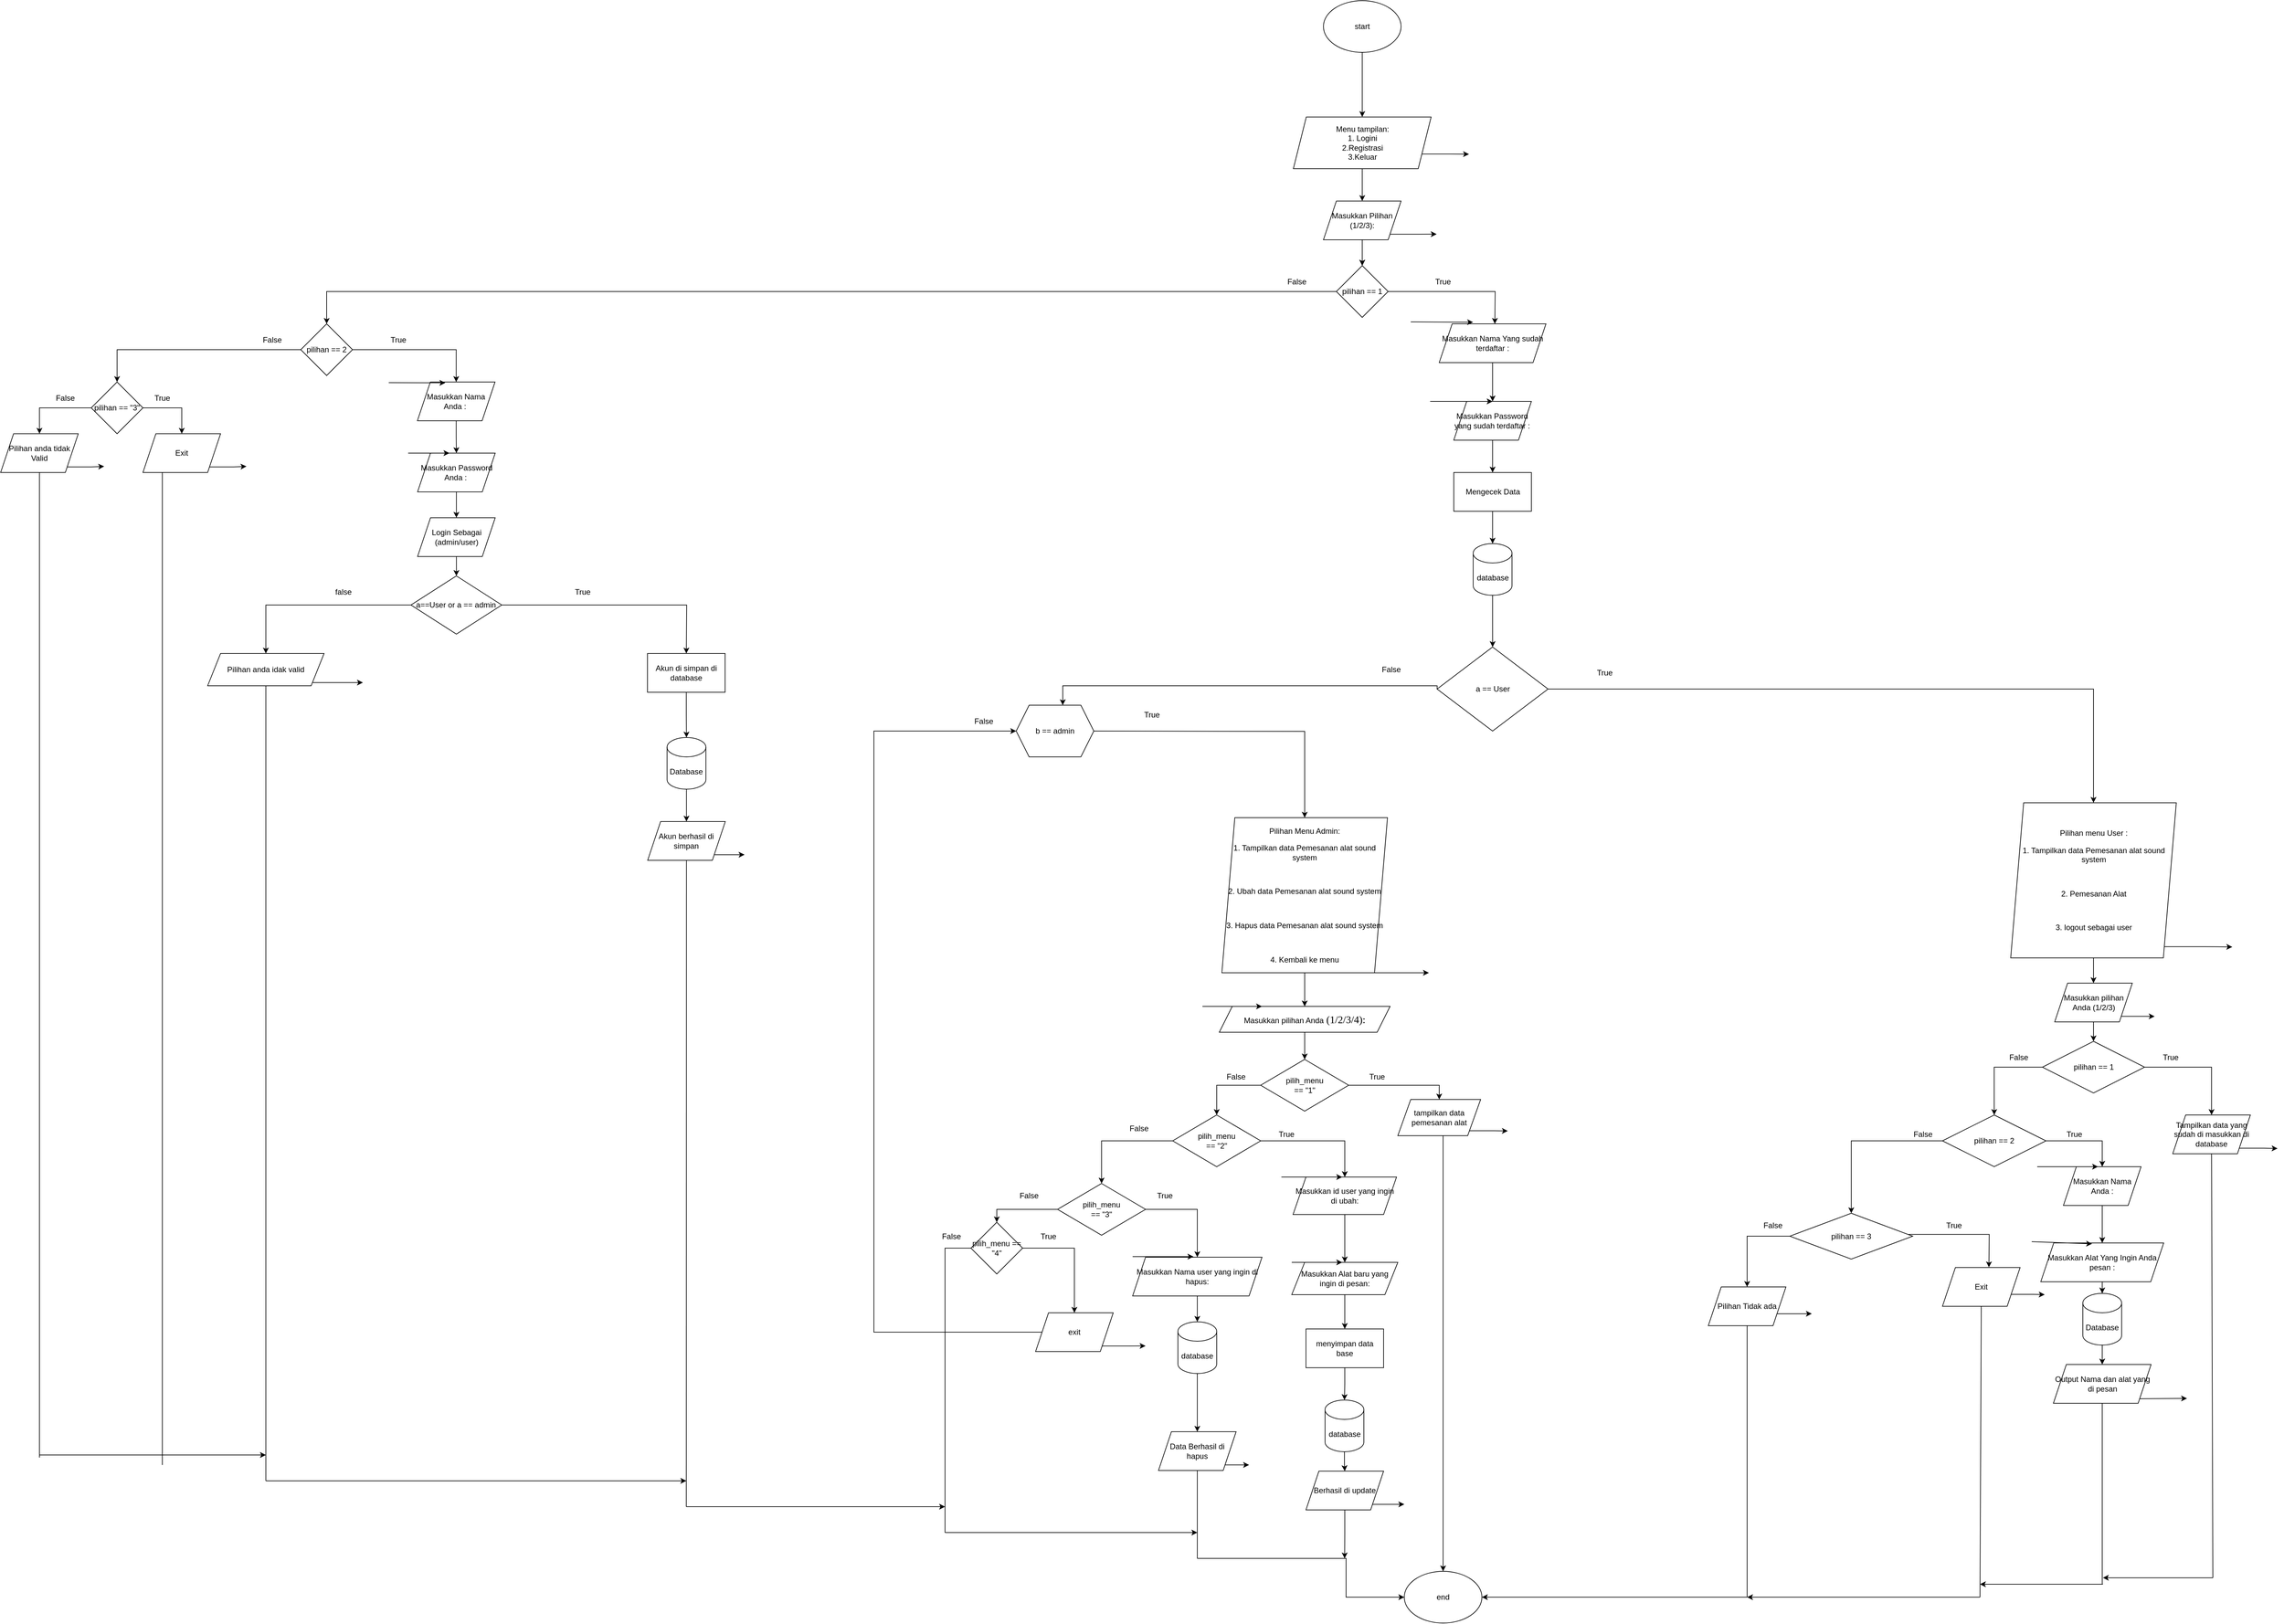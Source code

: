 <mxfile version="22.0.2" type="device">
  <diagram name="Page-1" id="PCyodJVRYwXN5UDjGdoO">
    <mxGraphModel dx="3790" dy="3470" grid="1" gridSize="10" guides="1" tooltips="1" connect="1" arrows="1" fold="1" page="1" pageScale="1" pageWidth="850" pageHeight="1100" math="0" shadow="0">
      <root>
        <mxCell id="0" />
        <mxCell id="1" parent="0" />
        <mxCell id="sDI6j86nn-gfoj75YL11-7" style="edgeStyle=orthogonalEdgeStyle;rounded=0;orthogonalLoop=1;jettySize=auto;html=1;exitX=0.5;exitY=1;exitDx=0;exitDy=0;" parent="1" source="sDI6j86nn-gfoj75YL11-8" target="sDI6j86nn-gfoj75YL11-11" edge="1">
          <mxGeometry relative="1" as="geometry" />
        </mxCell>
        <mxCell id="sDI6j86nn-gfoj75YL11-8" value="&lt;p class=&quot;MsoNormal&quot;&gt;Pilihan Menu Admin:&lt;/p&gt;&lt;p class=&quot;MsoNormal&quot;&gt;1. Tampilkan data Pemesanan alat sound system&lt;/p&gt;&lt;br&gt;&lt;p class=&quot;MsoNormal&quot;&gt;2. Ubah data Pemesanan alat sound system&lt;/p&gt;&lt;br&gt;&lt;p class=&quot;MsoNormal&quot;&gt;3. Hapus data Pemesanan alat sound system&lt;/p&gt;&lt;p class=&quot;MsoNormal&quot;&gt;&lt;br&gt;&lt;/p&gt;&lt;p class=&quot;MsoNormal&quot;&gt;4. Kembali ke menu&lt;/p&gt;" style="shape=parallelogram;perimeter=parallelogramPerimeter;whiteSpace=wrap;html=1;fixedSize=1;" parent="1" vertex="1">
          <mxGeometry x="628" y="-106" width="256" height="240" as="geometry" />
        </mxCell>
        <mxCell id="sDI6j86nn-gfoj75YL11-9" value="" style="endArrow=classic;html=1;rounded=0;exitX=0.75;exitY=1;exitDx=0;exitDy=0;" parent="1" source="sDI6j86nn-gfoj75YL11-8" edge="1">
          <mxGeometry width="50" height="50" relative="1" as="geometry">
            <mxPoint x="900" y="134" as="sourcePoint" />
            <mxPoint x="948" y="134" as="targetPoint" />
          </mxGeometry>
        </mxCell>
        <mxCell id="sDI6j86nn-gfoj75YL11-10" style="edgeStyle=orthogonalEdgeStyle;rounded=0;orthogonalLoop=1;jettySize=auto;html=1;exitX=0.5;exitY=1;exitDx=0;exitDy=0;" parent="1" source="sDI6j86nn-gfoj75YL11-11" target="sDI6j86nn-gfoj75YL11-15" edge="1">
          <mxGeometry relative="1" as="geometry" />
        </mxCell>
        <mxCell id="sDI6j86nn-gfoj75YL11-11" value="Masukkan pilihan Anda&lt;span style=&quot;font-size:12.0pt;font-family:&amp;quot;Times New Roman&amp;quot;,serif;&lt;br/&gt;mso-fareast-font-family:&amp;quot;Times New Roman&amp;quot;;mso-font-kerning:0pt;mso-ligatures:&lt;br/&gt;none;mso-ansi-language:EN-US;mso-fareast-language:IN;mso-bidi-language:AR-SA&quot;&gt;&amp;nbsp;(1/2/3/4)&lt;/span&gt;&lt;span style=&quot;font-size:12.0pt;font-family:&amp;quot;Times New Roman&amp;quot;,serif;mso-fareast-font-family:&lt;br/&gt;&amp;quot;Times New Roman&amp;quot;;mso-font-kerning:0pt;mso-ligatures:none;mso-ansi-language:&lt;br/&gt;IN;mso-fareast-language:IN;mso-bidi-language:AR-SA&quot;&gt;:&lt;/span&gt;" style="shape=parallelogram;perimeter=parallelogramPerimeter;whiteSpace=wrap;html=1;fixedSize=1;" parent="1" vertex="1">
          <mxGeometry x="624" y="186" width="264" height="40" as="geometry" />
        </mxCell>
        <mxCell id="sDI6j86nn-gfoj75YL11-12" value="" style="endArrow=classic;html=1;rounded=0;entryX=0.25;entryY=0;entryDx=0;entryDy=0;" parent="1" target="sDI6j86nn-gfoj75YL11-11" edge="1">
          <mxGeometry width="50" height="50" relative="1" as="geometry">
            <mxPoint x="598" y="186" as="sourcePoint" />
            <mxPoint x="638" y="166" as="targetPoint" />
          </mxGeometry>
        </mxCell>
        <mxCell id="sDI6j86nn-gfoj75YL11-13" style="edgeStyle=orthogonalEdgeStyle;rounded=0;orthogonalLoop=1;jettySize=auto;html=1;exitX=1;exitY=0.5;exitDx=0;exitDy=0;entryX=0.5;entryY=0;entryDx=0;entryDy=0;" parent="1" source="sDI6j86nn-gfoj75YL11-15" target="sDI6j86nn-gfoj75YL11-16" edge="1">
          <mxGeometry relative="1" as="geometry" />
        </mxCell>
        <mxCell id="qQKOBEGZIezpXQLUVicA-67" style="edgeStyle=orthogonalEdgeStyle;rounded=0;orthogonalLoop=1;jettySize=auto;html=1;exitX=0;exitY=0.5;exitDx=0;exitDy=0;entryX=0.5;entryY=0;entryDx=0;entryDy=0;" edge="1" parent="1" source="sDI6j86nn-gfoj75YL11-15" target="sDI6j86nn-gfoj75YL11-21">
          <mxGeometry relative="1" as="geometry" />
        </mxCell>
        <mxCell id="sDI6j86nn-gfoj75YL11-15" value="pilih_menu&lt;br/&gt;== &quot;1&quot;" style="rhombus;whiteSpace=wrap;html=1;" parent="1" vertex="1">
          <mxGeometry x="688" y="268" width="136" height="80" as="geometry" />
        </mxCell>
        <mxCell id="qQKOBEGZIezpXQLUVicA-137" style="edgeStyle=orthogonalEdgeStyle;rounded=0;orthogonalLoop=1;jettySize=auto;html=1;exitX=0.5;exitY=1;exitDx=0;exitDy=0;entryX=0.5;entryY=0;entryDx=0;entryDy=0;" edge="1" parent="1" source="sDI6j86nn-gfoj75YL11-16" target="O7LQs1WoaMsfzM6fXdnC-129">
          <mxGeometry relative="1" as="geometry">
            <mxPoint x="963.667" y="1040" as="targetPoint" />
            <Array as="points">
              <mxPoint x="970" y="386" />
            </Array>
          </mxGeometry>
        </mxCell>
        <mxCell id="qQKOBEGZIezpXQLUVicA-183" style="edgeStyle=orthogonalEdgeStyle;rounded=0;orthogonalLoop=1;jettySize=auto;html=1;exitX=1;exitY=1;exitDx=0;exitDy=0;" edge="1" parent="1" source="sDI6j86nn-gfoj75YL11-16">
          <mxGeometry relative="1" as="geometry">
            <mxPoint x="1070" y="378.75" as="targetPoint" />
          </mxGeometry>
        </mxCell>
        <mxCell id="sDI6j86nn-gfoj75YL11-16" value="tampilkan data pemesanan alat" style="shape=parallelogram;perimeter=parallelogramPerimeter;whiteSpace=wrap;html=1;fixedSize=1;" parent="1" vertex="1">
          <mxGeometry x="900" y="330" width="128" height="56" as="geometry" />
        </mxCell>
        <mxCell id="sDI6j86nn-gfoj75YL11-20" style="edgeStyle=orthogonalEdgeStyle;rounded=0;orthogonalLoop=1;jettySize=auto;html=1;exitX=1;exitY=0.5;exitDx=0;exitDy=0;" parent="1" source="sDI6j86nn-gfoj75YL11-21" target="sDI6j86nn-gfoj75YL11-28" edge="1">
          <mxGeometry relative="1" as="geometry" />
        </mxCell>
        <mxCell id="qQKOBEGZIezpXQLUVicA-70" style="edgeStyle=orthogonalEdgeStyle;rounded=0;orthogonalLoop=1;jettySize=auto;html=1;exitX=0;exitY=0.5;exitDx=0;exitDy=0;entryX=0.5;entryY=0;entryDx=0;entryDy=0;" edge="1" parent="1" source="sDI6j86nn-gfoj75YL11-21" target="sDI6j86nn-gfoj75YL11-25">
          <mxGeometry relative="1" as="geometry" />
        </mxCell>
        <mxCell id="sDI6j86nn-gfoj75YL11-21" value="pilih_menu&lt;br&gt;== &quot;2&quot;" style="rhombus;whiteSpace=wrap;html=1;" parent="1" vertex="1">
          <mxGeometry x="552" y="354" width="136" height="80" as="geometry" />
        </mxCell>
        <mxCell id="sDI6j86nn-gfoj75YL11-22" style="edgeStyle=orthogonalEdgeStyle;rounded=0;orthogonalLoop=1;jettySize=auto;html=1;exitX=1;exitY=0.5;exitDx=0;exitDy=0;entryX=0.5;entryY=0;entryDx=0;entryDy=0;" parent="1" source="sDI6j86nn-gfoj75YL11-25" target="sDI6j86nn-gfoj75YL11-29" edge="1">
          <mxGeometry relative="1" as="geometry" />
        </mxCell>
        <mxCell id="sDI6j86nn-gfoj75YL11-24" style="edgeStyle=orthogonalEdgeStyle;rounded=0;orthogonalLoop=1;jettySize=auto;html=1;exitX=0;exitY=0.5;exitDx=0;exitDy=0;entryX=0.5;entryY=0;entryDx=0;entryDy=0;" parent="1" source="sDI6j86nn-gfoj75YL11-25" target="qQKOBEGZIezpXQLUVicA-71" edge="1">
          <mxGeometry relative="1" as="geometry">
            <mxPoint x="330" y="574" as="targetPoint" />
          </mxGeometry>
        </mxCell>
        <mxCell id="sDI6j86nn-gfoj75YL11-25" value="pilih_menu&lt;br&gt;== &quot;3&quot;" style="rhombus;whiteSpace=wrap;html=1;" parent="1" vertex="1">
          <mxGeometry x="374" y="460" width="136" height="80" as="geometry" />
        </mxCell>
        <mxCell id="sDI6j86nn-gfoj75YL11-27" style="edgeStyle=orthogonalEdgeStyle;rounded=0;orthogonalLoop=1;jettySize=auto;html=1;exitX=0.5;exitY=1;exitDx=0;exitDy=0;entryX=0.5;entryY=0;entryDx=0;entryDy=0;" parent="1" source="sDI6j86nn-gfoj75YL11-28" target="sDI6j86nn-gfoj75YL11-31" edge="1">
          <mxGeometry relative="1" as="geometry" />
        </mxCell>
        <mxCell id="sDI6j86nn-gfoj75YL11-28" value="&lt;p class=&quot;MsoNormal&quot;&gt;Masukkan id user yang ingin di ubah:&lt;/p&gt;" style="shape=parallelogram;perimeter=parallelogramPerimeter;whiteSpace=wrap;html=1;fixedSize=1;" parent="1" vertex="1">
          <mxGeometry x="738" y="450" width="160" height="58" as="geometry" />
        </mxCell>
        <mxCell id="qQKOBEGZIezpXQLUVicA-115" value="" style="edgeStyle=orthogonalEdgeStyle;rounded=0;orthogonalLoop=1;jettySize=auto;html=1;" edge="1" parent="1" source="sDI6j86nn-gfoj75YL11-29" target="qQKOBEGZIezpXQLUVicA-116">
          <mxGeometry relative="1" as="geometry">
            <mxPoint x="590" y="714" as="targetPoint" />
          </mxGeometry>
        </mxCell>
        <mxCell id="sDI6j86nn-gfoj75YL11-29" value="&lt;p class=&quot;MsoNormal&quot;&gt;Masukkan Nama user yang ingin di hapus:&lt;/p&gt;" style="shape=parallelogram;perimeter=parallelogramPerimeter;whiteSpace=wrap;html=1;fixedSize=1;" parent="1" vertex="1">
          <mxGeometry x="490" y="574" width="200" height="60" as="geometry" />
        </mxCell>
        <mxCell id="qQKOBEGZIezpXQLUVicA-88" style="edgeStyle=orthogonalEdgeStyle;rounded=0;orthogonalLoop=1;jettySize=auto;html=1;exitX=0.5;exitY=1;exitDx=0;exitDy=0;" edge="1" parent="1" source="sDI6j86nn-gfoj75YL11-31" target="qQKOBEGZIezpXQLUVicA-89">
          <mxGeometry relative="1" as="geometry">
            <mxPoint x="817.5" y="685" as="targetPoint" />
          </mxGeometry>
        </mxCell>
        <mxCell id="sDI6j86nn-gfoj75YL11-31" value="&lt;p class=&quot;MsoNormal&quot;&gt;Masukkan Alat baru yang ingin di pesan:&lt;/p&gt;" style="shape=parallelogram;perimeter=parallelogramPerimeter;whiteSpace=wrap;html=1;fixedSize=1;" parent="1" vertex="1">
          <mxGeometry x="736" y="582" width="164" height="50" as="geometry" />
        </mxCell>
        <mxCell id="sDI6j86nn-gfoj75YL11-34" value="" style="endArrow=classic;html=1;rounded=0;entryX=0.25;entryY=0;entryDx=0;entryDy=0;" parent="1" edge="1">
          <mxGeometry width="50" height="50" relative="1" as="geometry">
            <mxPoint x="720" y="450" as="sourcePoint" />
            <mxPoint x="814" y="450" as="targetPoint" />
          </mxGeometry>
        </mxCell>
        <mxCell id="sDI6j86nn-gfoj75YL11-35" value="" style="endArrow=classic;html=1;rounded=0;entryX=0.25;entryY=0;entryDx=0;entryDy=0;" parent="1" edge="1">
          <mxGeometry width="50" height="50" relative="1" as="geometry">
            <mxPoint x="736" y="582" as="sourcePoint" />
            <mxPoint x="814" y="582" as="targetPoint" />
          </mxGeometry>
        </mxCell>
        <mxCell id="sDI6j86nn-gfoj75YL11-36" value="" style="endArrow=classic;html=1;rounded=0;entryX=0.25;entryY=0;entryDx=0;entryDy=0;" parent="1" edge="1">
          <mxGeometry width="50" height="50" relative="1" as="geometry">
            <mxPoint x="490" y="573.17" as="sourcePoint" />
            <mxPoint x="584" y="573.17" as="targetPoint" />
          </mxGeometry>
        </mxCell>
        <mxCell id="qQKOBEGZIezpXQLUVicA-15" value="" style="edgeStyle=orthogonalEdgeStyle;rounded=0;orthogonalLoop=1;jettySize=auto;html=1;entryX=0.5;entryY=0;entryDx=0;entryDy=0;" edge="1" parent="1" source="O7LQs1WoaMsfzM6fXdnC-32" target="O7LQs1WoaMsfzM6fXdnC-38">
          <mxGeometry relative="1" as="geometry">
            <mxPoint x="1975.5" y="-280" as="targetPoint" />
          </mxGeometry>
        </mxCell>
        <mxCell id="qQKOBEGZIezpXQLUVicA-20" style="edgeStyle=orthogonalEdgeStyle;rounded=0;orthogonalLoop=1;jettySize=auto;html=1;exitX=0;exitY=0.5;exitDx=0;exitDy=0;entryX=0.5;entryY=0;entryDx=0;entryDy=0;" edge="1" parent="1" source="O7LQs1WoaMsfzM6fXdnC-32">
          <mxGeometry relative="1" as="geometry">
            <mxPoint x="382" y="-280" as="targetPoint" />
            <Array as="points">
              <mxPoint x="382" y="-310" />
            </Array>
          </mxGeometry>
        </mxCell>
        <mxCell id="O7LQs1WoaMsfzM6fXdnC-32" value="a == User" style="rhombus;whiteSpace=wrap;html=1;" parent="1" vertex="1">
          <mxGeometry x="960.75" y="-370" width="171.5" height="130" as="geometry" />
        </mxCell>
        <mxCell id="8om0vuzCokEeq5N41jvd-5" style="edgeStyle=orthogonalEdgeStyle;rounded=0;orthogonalLoop=1;jettySize=auto;html=1;exitX=0.5;exitY=1;exitDx=0;exitDy=0;" parent="1" source="O7LQs1WoaMsfzM6fXdnC-38" target="O7LQs1WoaMsfzM6fXdnC-41" edge="1">
          <mxGeometry relative="1" as="geometry" />
        </mxCell>
        <mxCell id="qQKOBEGZIezpXQLUVicA-181" style="edgeStyle=orthogonalEdgeStyle;rounded=0;orthogonalLoop=1;jettySize=auto;html=1;exitX=1;exitY=1;exitDx=0;exitDy=0;" edge="1" parent="1" source="O7LQs1WoaMsfzM6fXdnC-38">
          <mxGeometry relative="1" as="geometry">
            <mxPoint x="2190" y="94" as="targetPoint" />
          </mxGeometry>
        </mxCell>
        <mxCell id="O7LQs1WoaMsfzM6fXdnC-38" value="&lt;p class=&quot;MsoNormal&quot;&gt;Pilihan menu User :&lt;/p&gt;&lt;p class=&quot;MsoNormal&quot;&gt;1. Tampilkan data Pemesanan alat sound system&lt;/p&gt;&lt;br&gt;&lt;p class=&quot;MsoNormal&quot;&gt;2. Pemesanan Alat&lt;/p&gt;&lt;br&gt;&lt;p class=&quot;MsoNormal&quot;&gt;3. logout sebagai user&lt;/p&gt;" style="shape=parallelogram;perimeter=parallelogramPerimeter;whiteSpace=wrap;html=1;fixedSize=1;" parent="1" vertex="1">
          <mxGeometry x="1847.5" y="-129" width="256" height="240" as="geometry" />
        </mxCell>
        <mxCell id="qQKOBEGZIezpXQLUVicA-40" value="" style="edgeStyle=orthogonalEdgeStyle;rounded=0;orthogonalLoop=1;jettySize=auto;html=1;" edge="1" parent="1" source="O7LQs1WoaMsfzM6fXdnC-41" target="O7LQs1WoaMsfzM6fXdnC-44">
          <mxGeometry relative="1" as="geometry" />
        </mxCell>
        <mxCell id="qQKOBEGZIezpXQLUVicA-180" style="edgeStyle=orthogonalEdgeStyle;rounded=0;orthogonalLoop=1;jettySize=auto;html=1;exitX=1;exitY=1;exitDx=0;exitDy=0;" edge="1" parent="1" source="O7LQs1WoaMsfzM6fXdnC-41">
          <mxGeometry relative="1" as="geometry">
            <mxPoint x="2070" y="201.478" as="targetPoint" />
          </mxGeometry>
        </mxCell>
        <mxCell id="O7LQs1WoaMsfzM6fXdnC-41" value="Masukkan pilihan Anda (1/2/3)" style="shape=parallelogram;perimeter=parallelogramPerimeter;whiteSpace=wrap;html=1;fixedSize=1;" parent="1" vertex="1">
          <mxGeometry x="1915.5" y="150" width="120" height="60" as="geometry" />
        </mxCell>
        <mxCell id="O7LQs1WoaMsfzM6fXdnC-48" style="edgeStyle=orthogonalEdgeStyle;rounded=0;orthogonalLoop=1;jettySize=auto;html=1;exitX=0;exitY=0.5;exitDx=0;exitDy=0;" parent="1" source="O7LQs1WoaMsfzM6fXdnC-44" target="O7LQs1WoaMsfzM6fXdnC-47" edge="1">
          <mxGeometry relative="1" as="geometry" />
        </mxCell>
        <mxCell id="O7LQs1WoaMsfzM6fXdnC-58" style="edgeStyle=orthogonalEdgeStyle;rounded=0;orthogonalLoop=1;jettySize=auto;html=1;exitX=1;exitY=0.5;exitDx=0;exitDy=0;" parent="1" source="O7LQs1WoaMsfzM6fXdnC-44" target="O7LQs1WoaMsfzM6fXdnC-57" edge="1">
          <mxGeometry relative="1" as="geometry" />
        </mxCell>
        <mxCell id="O7LQs1WoaMsfzM6fXdnC-44" value="pilihan == 1" style="rhombus;whiteSpace=wrap;html=1;" parent="1" vertex="1">
          <mxGeometry x="1896.5" y="240" width="158" height="80" as="geometry" />
        </mxCell>
        <mxCell id="O7LQs1WoaMsfzM6fXdnC-60" style="edgeStyle=orthogonalEdgeStyle;rounded=0;orthogonalLoop=1;jettySize=auto;html=1;exitX=0;exitY=0.5;exitDx=0;exitDy=0;entryX=0.5;entryY=0;entryDx=0;entryDy=0;" parent="1" source="O7LQs1WoaMsfzM6fXdnC-47" target="O7LQs1WoaMsfzM6fXdnC-59" edge="1">
          <mxGeometry relative="1" as="geometry" />
        </mxCell>
        <mxCell id="O7LQs1WoaMsfzM6fXdnC-86" style="edgeStyle=orthogonalEdgeStyle;rounded=0;orthogonalLoop=1;jettySize=auto;html=1;exitX=1;exitY=0.5;exitDx=0;exitDy=0;entryX=0.5;entryY=0;entryDx=0;entryDy=0;" parent="1" source="O7LQs1WoaMsfzM6fXdnC-47" target="O7LQs1WoaMsfzM6fXdnC-74" edge="1">
          <mxGeometry relative="1" as="geometry" />
        </mxCell>
        <mxCell id="O7LQs1WoaMsfzM6fXdnC-47" value="pilihan == 2" style="rhombus;whiteSpace=wrap;html=1;" parent="1" vertex="1">
          <mxGeometry x="1742" y="354" width="160" height="80" as="geometry" />
        </mxCell>
        <mxCell id="qQKOBEGZIezpXQLUVicA-179" style="edgeStyle=orthogonalEdgeStyle;rounded=0;orthogonalLoop=1;jettySize=auto;html=1;exitX=1;exitY=1;exitDx=0;exitDy=0;" edge="1" parent="1" source="O7LQs1WoaMsfzM6fXdnC-57">
          <mxGeometry relative="1" as="geometry">
            <mxPoint x="2260" y="405.826" as="targetPoint" />
          </mxGeometry>
        </mxCell>
        <mxCell id="O7LQs1WoaMsfzM6fXdnC-57" value="Tampilkan data yang sudah di masukkan di database" style="shape=parallelogram;perimeter=parallelogramPerimeter;whiteSpace=wrap;html=1;fixedSize=1;" parent="1" vertex="1">
          <mxGeometry x="2098" y="354" width="120" height="60" as="geometry" />
        </mxCell>
        <mxCell id="qQKOBEGZIezpXQLUVicA-54" style="edgeStyle=orthogonalEdgeStyle;rounded=0;orthogonalLoop=1;jettySize=auto;html=1;exitX=0;exitY=0.5;exitDx=0;exitDy=0;" edge="1" parent="1" source="O7LQs1WoaMsfzM6fXdnC-59" target="qQKOBEGZIezpXQLUVicA-55">
          <mxGeometry relative="1" as="geometry">
            <mxPoint x="1480" y="640" as="targetPoint" />
          </mxGeometry>
        </mxCell>
        <mxCell id="O7LQs1WoaMsfzM6fXdnC-59" value="pilihan == 3" style="rhombus;whiteSpace=wrap;html=1;" parent="1" vertex="1">
          <mxGeometry x="1506" y="506" width="190" height="71" as="geometry" />
        </mxCell>
        <mxCell id="O7LQs1WoaMsfzM6fXdnC-103" style="edgeStyle=orthogonalEdgeStyle;rounded=0;orthogonalLoop=1;jettySize=auto;html=1;exitX=0.5;exitY=1;exitDx=0;exitDy=0;entryX=0.5;entryY=0;entryDx=0;entryDy=0;" parent="1" source="O7LQs1WoaMsfzM6fXdnC-74" edge="1" target="O7LQs1WoaMsfzM6fXdnC-104">
          <mxGeometry relative="1" as="geometry">
            <mxPoint x="1988.471" y="547.014" as="targetPoint" />
          </mxGeometry>
        </mxCell>
        <mxCell id="O7LQs1WoaMsfzM6fXdnC-74" value="Masukkan Nama Anda :" style="shape=parallelogram;perimeter=parallelogramPerimeter;whiteSpace=wrap;html=1;fixedSize=1;" parent="1" vertex="1">
          <mxGeometry x="1929" y="434" width="120" height="60" as="geometry" />
        </mxCell>
        <mxCell id="O7LQs1WoaMsfzM6fXdnC-120" style="edgeStyle=orthogonalEdgeStyle;rounded=0;orthogonalLoop=1;jettySize=auto;html=1;exitX=0.5;exitY=1;exitDx=0;exitDy=0;" parent="1" source="O7LQs1WoaMsfzM6fXdnC-104" target="qQKOBEGZIezpXQLUVicA-50" edge="1">
          <mxGeometry relative="1" as="geometry">
            <mxPoint x="1989" y="670" as="targetPoint" />
          </mxGeometry>
        </mxCell>
        <mxCell id="O7LQs1WoaMsfzM6fXdnC-104" value="Masukkan Alat Yang Ingin Anda pesan :" style="shape=parallelogram;perimeter=parallelogramPerimeter;whiteSpace=wrap;html=1;fixedSize=1;" parent="1" vertex="1">
          <mxGeometry x="1894" y="552" width="190" height="60" as="geometry" />
        </mxCell>
        <mxCell id="qQKOBEGZIezpXQLUVicA-36" value="" style="edgeStyle=orthogonalEdgeStyle;rounded=0;orthogonalLoop=1;jettySize=auto;html=1;" edge="1" parent="1" source="O7LQs1WoaMsfzM6fXdnC-108" target="O7LQs1WoaMsfzM6fXdnC-32">
          <mxGeometry relative="1" as="geometry" />
        </mxCell>
        <mxCell id="O7LQs1WoaMsfzM6fXdnC-108" value="database" style="shape=cylinder3;whiteSpace=wrap;html=1;boundedLbl=1;backgroundOutline=1;size=15;" parent="1" vertex="1">
          <mxGeometry x="1016.5" y="-530" width="60" height="80" as="geometry" />
        </mxCell>
        <mxCell id="O7LQs1WoaMsfzM6fXdnC-129" value="end" style="ellipse;whiteSpace=wrap;html=1;" parent="1" vertex="1">
          <mxGeometry x="910" y="1060" width="120" height="80" as="geometry" />
        </mxCell>
        <mxCell id="qQKOBEGZIezpXQLUVicA-44" value="" style="edgeStyle=orthogonalEdgeStyle;rounded=0;orthogonalLoop=1;jettySize=auto;html=1;" edge="1" parent="1" source="O7LQs1WoaMsfzM6fXdnC-133" target="8om0vuzCokEeq5N41jvd-19">
          <mxGeometry relative="1" as="geometry" />
        </mxCell>
        <mxCell id="O7LQs1WoaMsfzM6fXdnC-133" value="start" style="ellipse;whiteSpace=wrap;html=1;" parent="1" vertex="1">
          <mxGeometry x="785" y="-1370" width="120" height="80" as="geometry" />
        </mxCell>
        <mxCell id="8om0vuzCokEeq5N41jvd-8" style="edgeStyle=orthogonalEdgeStyle;rounded=0;orthogonalLoop=1;jettySize=auto;html=1;entryX=0.59;entryY=0.044;entryDx=0;entryDy=0;entryPerimeter=0;exitX=0.966;exitY=0.461;exitDx=0;exitDy=0;exitPerimeter=0;" parent="1" source="O7LQs1WoaMsfzM6fXdnC-59" edge="1">
          <mxGeometry relative="1" as="geometry">
            <mxPoint x="1697" y="539" as="sourcePoint" />
            <mxPoint x="1813.8" y="589.64" as="targetPoint" />
          </mxGeometry>
        </mxCell>
        <mxCell id="8om0vuzCokEeq5N41jvd-36" style="edgeStyle=orthogonalEdgeStyle;rounded=0;orthogonalLoop=1;jettySize=auto;html=1;exitX=0.5;exitY=1;exitDx=0;exitDy=0;" parent="1" source="8om0vuzCokEeq5N41jvd-19" target="8om0vuzCokEeq5N41jvd-21" edge="1">
          <mxGeometry relative="1" as="geometry" />
        </mxCell>
        <mxCell id="8om0vuzCokEeq5N41jvd-24" style="edgeStyle=orthogonalEdgeStyle;rounded=0;orthogonalLoop=1;jettySize=auto;html=1;exitX=1;exitY=0.5;exitDx=0;exitDy=0;entryX=0.5;entryY=0;entryDx=0;entryDy=0;" parent="1" source="8om0vuzCokEeq5N41jvd-20" edge="1">
          <mxGeometry relative="1" as="geometry">
            <mxPoint x="1050" y="-870" as="targetPoint" />
          </mxGeometry>
        </mxCell>
        <mxCell id="8om0vuzCokEeq5N41jvd-28" style="edgeStyle=orthogonalEdgeStyle;rounded=0;orthogonalLoop=1;jettySize=auto;html=1;exitX=0;exitY=0.5;exitDx=0;exitDy=0;entryX=0.5;entryY=0;entryDx=0;entryDy=0;" parent="1" source="8om0vuzCokEeq5N41jvd-20" target="8om0vuzCokEeq5N41jvd-27" edge="1">
          <mxGeometry relative="1" as="geometry" />
        </mxCell>
        <mxCell id="8om0vuzCokEeq5N41jvd-20" value="pilihan == 1" style="rhombus;whiteSpace=wrap;html=1;" parent="1" vertex="1">
          <mxGeometry x="805" y="-960" width="80" height="80" as="geometry" />
        </mxCell>
        <mxCell id="8om0vuzCokEeq5N41jvd-22" style="edgeStyle=orthogonalEdgeStyle;rounded=0;orthogonalLoop=1;jettySize=auto;html=1;exitX=0.5;exitY=1;exitDx=0;exitDy=0;entryX=0.5;entryY=0;entryDx=0;entryDy=0;" parent="1" source="8om0vuzCokEeq5N41jvd-21" target="8om0vuzCokEeq5N41jvd-20" edge="1">
          <mxGeometry relative="1" as="geometry" />
        </mxCell>
        <mxCell id="8om0vuzCokEeq5N41jvd-37" style="edgeStyle=orthogonalEdgeStyle;rounded=0;orthogonalLoop=1;jettySize=auto;html=1;exitX=0.5;exitY=1;exitDx=0;exitDy=0;" parent="1" source="8om0vuzCokEeq5N41jvd-21" target="8om0vuzCokEeq5N41jvd-20" edge="1">
          <mxGeometry relative="1" as="geometry" />
        </mxCell>
        <mxCell id="qQKOBEGZIezpXQLUVicA-194" style="edgeStyle=orthogonalEdgeStyle;rounded=0;orthogonalLoop=1;jettySize=auto;html=1;exitX=1;exitY=1;exitDx=0;exitDy=0;" edge="1" parent="1" source="8om0vuzCokEeq5N41jvd-21">
          <mxGeometry relative="1" as="geometry">
            <mxPoint x="960" y="-1008.75" as="targetPoint" />
          </mxGeometry>
        </mxCell>
        <mxCell id="8om0vuzCokEeq5N41jvd-21" value="Masukkan Pilihan (1/2/3):" style="shape=parallelogram;perimeter=parallelogramPerimeter;whiteSpace=wrap;html=1;fixedSize=1;" parent="1" vertex="1">
          <mxGeometry x="785" y="-1060" width="120" height="60" as="geometry" />
        </mxCell>
        <mxCell id="qQKOBEGZIezpXQLUVicA-93" style="edgeStyle=orthogonalEdgeStyle;rounded=0;orthogonalLoop=1;jettySize=auto;html=1;exitX=1;exitY=0.5;exitDx=0;exitDy=0;entryX=0.5;entryY=0;entryDx=0;entryDy=0;" edge="1" parent="1" source="8om0vuzCokEeq5N41jvd-27" target="qQKOBEGZIezpXQLUVicA-27">
          <mxGeometry relative="1" as="geometry" />
        </mxCell>
        <mxCell id="qQKOBEGZIezpXQLUVicA-103" style="edgeStyle=orthogonalEdgeStyle;rounded=0;orthogonalLoop=1;jettySize=auto;html=1;exitX=0;exitY=0.5;exitDx=0;exitDy=0;" edge="1" parent="1" source="8om0vuzCokEeq5N41jvd-27" target="qQKOBEGZIezpXQLUVicA-199">
          <mxGeometry relative="1" as="geometry">
            <mxPoint x="-1094.909" y="-780" as="targetPoint" />
          </mxGeometry>
        </mxCell>
        <mxCell id="8om0vuzCokEeq5N41jvd-27" value="pilihan == 2" style="rhombus;whiteSpace=wrap;html=1;" parent="1" vertex="1">
          <mxGeometry x="-796" y="-870" width="80" height="80" as="geometry" />
        </mxCell>
        <mxCell id="qQKOBEGZIezpXQLUVicA-33" value="" style="edgeStyle=orthogonalEdgeStyle;rounded=0;orthogonalLoop=1;jettySize=auto;html=1;" edge="1" parent="1" source="8om0vuzCokEeq5N41jvd-29" target="8om0vuzCokEeq5N41jvd-32">
          <mxGeometry relative="1" as="geometry" />
        </mxCell>
        <mxCell id="8om0vuzCokEeq5N41jvd-29" value="Masukkan Nama Yang sudah terdaftar :" style="shape=parallelogram;perimeter=parallelogramPerimeter;whiteSpace=wrap;html=1;fixedSize=1;" parent="1" vertex="1">
          <mxGeometry x="964" y="-870" width="165" height="60" as="geometry" />
        </mxCell>
        <mxCell id="qQKOBEGZIezpXQLUVicA-34" value="" style="edgeStyle=orthogonalEdgeStyle;rounded=0;orthogonalLoop=1;jettySize=auto;html=1;" edge="1" parent="1" source="8om0vuzCokEeq5N41jvd-32" target="qQKOBEGZIezpXQLUVicA-3">
          <mxGeometry relative="1" as="geometry" />
        </mxCell>
        <mxCell id="8om0vuzCokEeq5N41jvd-32" value="Masukkan Password yang sudah terdaftar :" style="shape=parallelogram;perimeter=parallelogramPerimeter;whiteSpace=wrap;html=1;fixedSize=1;" parent="1" vertex="1">
          <mxGeometry x="986.499" y="-750" width="120" height="60" as="geometry" />
        </mxCell>
        <mxCell id="qQKOBEGZIezpXQLUVicA-195" style="edgeStyle=orthogonalEdgeStyle;rounded=0;orthogonalLoop=1;jettySize=auto;html=1;exitX=1;exitY=0.75;exitDx=0;exitDy=0;" edge="1" parent="1" source="8om0vuzCokEeq5N41jvd-19">
          <mxGeometry relative="1" as="geometry">
            <mxPoint x="1010" y="-1132.5" as="targetPoint" />
          </mxGeometry>
        </mxCell>
        <mxCell id="8om0vuzCokEeq5N41jvd-19" value="Menu tampilan:&lt;br&gt;1. Logini&lt;br&gt;2.Registrasi&lt;br&gt;3.Keluar" style="shape=parallelogram;perimeter=parallelogramPerimeter;whiteSpace=wrap;html=1;fixedSize=1;" parent="1" vertex="1">
          <mxGeometry x="738.5" y="-1190" width="213" height="80" as="geometry" />
        </mxCell>
        <mxCell id="qQKOBEGZIezpXQLUVicA-35" value="" style="edgeStyle=orthogonalEdgeStyle;rounded=0;orthogonalLoop=1;jettySize=auto;html=1;" edge="1" parent="1" source="qQKOBEGZIezpXQLUVicA-3" target="O7LQs1WoaMsfzM6fXdnC-108">
          <mxGeometry relative="1" as="geometry" />
        </mxCell>
        <mxCell id="qQKOBEGZIezpXQLUVicA-3" value="Mengecek Data" style="rounded=0;whiteSpace=wrap;html=1;" vertex="1" parent="1">
          <mxGeometry x="986.5" y="-640" width="120" height="60" as="geometry" />
        </mxCell>
        <mxCell id="qQKOBEGZIezpXQLUVicA-65" style="edgeStyle=orthogonalEdgeStyle;rounded=0;orthogonalLoop=1;jettySize=auto;html=1;exitX=1;exitY=0.5;exitDx=0;exitDy=0;" edge="1" parent="1" target="sDI6j86nn-gfoj75YL11-8">
          <mxGeometry relative="1" as="geometry">
            <mxPoint x="422" y="-240" as="sourcePoint" />
            <mxPoint x="504" y="-170" as="targetPoint" />
          </mxGeometry>
        </mxCell>
        <mxCell id="sDI6j86nn-gfoj75YL11-32" value="" style="endArrow=classic;html=1;rounded=0;entryX=0.25;entryY=0;entryDx=0;entryDy=0;" parent="1" edge="1">
          <mxGeometry width="50" height="50" relative="1" as="geometry">
            <mxPoint x="1888.5" y="434" as="sourcePoint" />
            <mxPoint x="1982.5" y="434" as="targetPoint" />
          </mxGeometry>
        </mxCell>
        <mxCell id="qQKOBEGZIezpXQLUVicA-26" style="edgeStyle=orthogonalEdgeStyle;rounded=0;orthogonalLoop=1;jettySize=auto;html=1;exitX=0.5;exitY=1;exitDx=0;exitDy=0;" edge="1" parent="1" source="qQKOBEGZIezpXQLUVicA-27" target="qQKOBEGZIezpXQLUVicA-29">
          <mxGeometry relative="1" as="geometry">
            <mxPoint x="-555.424" y="-640" as="targetPoint" />
          </mxGeometry>
        </mxCell>
        <mxCell id="qQKOBEGZIezpXQLUVicA-27" value="Masukkan Nama Anda :&amp;nbsp;" style="shape=parallelogram;perimeter=parallelogramPerimeter;whiteSpace=wrap;html=1;fixedSize=1;" vertex="1" parent="1">
          <mxGeometry x="-615.71" y="-780" width="120" height="60" as="geometry" />
        </mxCell>
        <mxCell id="qQKOBEGZIezpXQLUVicA-28" value="" style="edgeStyle=orthogonalEdgeStyle;rounded=0;orthogonalLoop=1;jettySize=auto;html=1;" edge="1" parent="1" source="qQKOBEGZIezpXQLUVicA-29" target="qQKOBEGZIezpXQLUVicA-31">
          <mxGeometry relative="1" as="geometry" />
        </mxCell>
        <mxCell id="qQKOBEGZIezpXQLUVicA-29" value="Masukkan Password Anda :&amp;nbsp;" style="shape=parallelogram;perimeter=parallelogramPerimeter;whiteSpace=wrap;html=1;fixedSize=1;" vertex="1" parent="1">
          <mxGeometry x="-615.424" y="-670" width="120" height="60" as="geometry" />
        </mxCell>
        <mxCell id="qQKOBEGZIezpXQLUVicA-94" value="" style="edgeStyle=orthogonalEdgeStyle;rounded=0;orthogonalLoop=1;jettySize=auto;html=1;" edge="1" parent="1" source="qQKOBEGZIezpXQLUVicA-31" target="qQKOBEGZIezpXQLUVicA-32">
          <mxGeometry relative="1" as="geometry" />
        </mxCell>
        <mxCell id="qQKOBEGZIezpXQLUVicA-31" value="Login Sebagai (admin/user)" style="shape=parallelogram;perimeter=parallelogramPerimeter;whiteSpace=wrap;html=1;fixedSize=1;" vertex="1" parent="1">
          <mxGeometry x="-615.42" y="-570" width="120" height="60" as="geometry" />
        </mxCell>
        <mxCell id="qQKOBEGZIezpXQLUVicA-98" style="edgeStyle=orthogonalEdgeStyle;rounded=0;orthogonalLoop=1;jettySize=auto;html=1;exitX=1;exitY=0.5;exitDx=0;exitDy=0;" edge="1" parent="1" source="qQKOBEGZIezpXQLUVicA-32">
          <mxGeometry relative="1" as="geometry">
            <mxPoint x="-199.933" y="-360.0" as="targetPoint" />
          </mxGeometry>
        </mxCell>
        <mxCell id="qQKOBEGZIezpXQLUVicA-101" style="edgeStyle=orthogonalEdgeStyle;rounded=0;orthogonalLoop=1;jettySize=auto;html=1;exitX=0;exitY=0.5;exitDx=0;exitDy=0;" edge="1" parent="1" source="qQKOBEGZIezpXQLUVicA-32" target="qQKOBEGZIezpXQLUVicA-102">
          <mxGeometry relative="1" as="geometry">
            <mxPoint x="-880" y="-360" as="targetPoint" />
          </mxGeometry>
        </mxCell>
        <mxCell id="qQKOBEGZIezpXQLUVicA-32" value="a==User or a == admin" style="rhombus;whiteSpace=wrap;html=1;" vertex="1" parent="1">
          <mxGeometry x="-625.57" y="-480" width="140.29" height="90" as="geometry" />
        </mxCell>
        <mxCell id="qQKOBEGZIezpXQLUVicA-37" value="True" style="text;html=1;strokeColor=none;fillColor=none;align=center;verticalAlign=middle;whiteSpace=wrap;rounded=0;" vertex="1" parent="1">
          <mxGeometry x="940" y="-950" width="60" height="30" as="geometry" />
        </mxCell>
        <mxCell id="qQKOBEGZIezpXQLUVicA-38" value="False" style="text;html=1;strokeColor=none;fillColor=none;align=center;verticalAlign=middle;whiteSpace=wrap;rounded=0;" vertex="1" parent="1">
          <mxGeometry x="714" y="-950" width="60" height="30" as="geometry" />
        </mxCell>
        <mxCell id="qQKOBEGZIezpXQLUVicA-52" value="" style="edgeStyle=orthogonalEdgeStyle;rounded=0;orthogonalLoop=1;jettySize=auto;html=1;" edge="1" parent="1" source="qQKOBEGZIezpXQLUVicA-50" target="qQKOBEGZIezpXQLUVicA-51">
          <mxGeometry relative="1" as="geometry" />
        </mxCell>
        <mxCell id="qQKOBEGZIezpXQLUVicA-50" value="Database" style="shape=cylinder3;whiteSpace=wrap;html=1;boundedLbl=1;backgroundOutline=1;size=15;" vertex="1" parent="1">
          <mxGeometry x="1959" y="630" width="60" height="80" as="geometry" />
        </mxCell>
        <mxCell id="qQKOBEGZIezpXQLUVicA-57" style="edgeStyle=orthogonalEdgeStyle;rounded=0;orthogonalLoop=1;jettySize=auto;html=1;exitX=1;exitY=1;exitDx=0;exitDy=0;" edge="1" parent="1" source="qQKOBEGZIezpXQLUVicA-51">
          <mxGeometry relative="1" as="geometry">
            <mxPoint x="2120" y="792.5" as="targetPoint" />
          </mxGeometry>
        </mxCell>
        <mxCell id="qQKOBEGZIezpXQLUVicA-51" value="Output Nama dan alat yang di pesan" style="shape=parallelogram;perimeter=parallelogramPerimeter;whiteSpace=wrap;html=1;fixedSize=1;" vertex="1" parent="1">
          <mxGeometry x="1913.5" y="740" width="151" height="60" as="geometry" />
        </mxCell>
        <mxCell id="qQKOBEGZIezpXQLUVicA-178" style="edgeStyle=orthogonalEdgeStyle;rounded=0;orthogonalLoop=1;jettySize=auto;html=1;exitX=1;exitY=0.75;exitDx=0;exitDy=0;" edge="1" parent="1" source="qQKOBEGZIezpXQLUVicA-53">
          <mxGeometry relative="1" as="geometry">
            <mxPoint x="1900" y="631.913" as="targetPoint" />
          </mxGeometry>
        </mxCell>
        <mxCell id="qQKOBEGZIezpXQLUVicA-53" value="Exit" style="shape=parallelogram;perimeter=parallelogramPerimeter;whiteSpace=wrap;html=1;fixedSize=1;" vertex="1" parent="1">
          <mxGeometry x="1742" y="590" width="120" height="60" as="geometry" />
        </mxCell>
        <mxCell id="qQKOBEGZIezpXQLUVicA-177" style="edgeStyle=orthogonalEdgeStyle;rounded=0;orthogonalLoop=1;jettySize=auto;html=1;exitX=1;exitY=0.75;exitDx=0;exitDy=0;" edge="1" parent="1" source="qQKOBEGZIezpXQLUVicA-55">
          <mxGeometry relative="1" as="geometry">
            <mxPoint x="1540" y="661.478" as="targetPoint" />
          </mxGeometry>
        </mxCell>
        <mxCell id="qQKOBEGZIezpXQLUVicA-55" value="Pilihan Tidak ada" style="shape=parallelogram;perimeter=parallelogramPerimeter;whiteSpace=wrap;html=1;fixedSize=1;" vertex="1" parent="1">
          <mxGeometry x="1380" y="620" width="120" height="60" as="geometry" />
        </mxCell>
        <mxCell id="qQKOBEGZIezpXQLUVicA-72" style="edgeStyle=orthogonalEdgeStyle;rounded=0;orthogonalLoop=1;jettySize=auto;html=1;exitX=1;exitY=0.5;exitDx=0;exitDy=0;" edge="1" parent="1" source="qQKOBEGZIezpXQLUVicA-71" target="qQKOBEGZIezpXQLUVicA-74">
          <mxGeometry relative="1" as="geometry">
            <mxPoint x="400" y="660" as="targetPoint" />
          </mxGeometry>
        </mxCell>
        <mxCell id="qQKOBEGZIezpXQLUVicA-71" value="pilih_menu == &quot;4&quot;" style="rhombus;whiteSpace=wrap;html=1;" vertex="1" parent="1">
          <mxGeometry x="240" y="520" width="80" height="80" as="geometry" />
        </mxCell>
        <mxCell id="qQKOBEGZIezpXQLUVicA-187" style="edgeStyle=orthogonalEdgeStyle;rounded=0;orthogonalLoop=1;jettySize=auto;html=1;exitX=1;exitY=1;exitDx=0;exitDy=0;" edge="1" parent="1" source="qQKOBEGZIezpXQLUVicA-74">
          <mxGeometry relative="1" as="geometry">
            <mxPoint x="510" y="711.25" as="targetPoint" />
          </mxGeometry>
        </mxCell>
        <mxCell id="qQKOBEGZIezpXQLUVicA-74" value="exit" style="shape=parallelogram;perimeter=parallelogramPerimeter;whiteSpace=wrap;html=1;fixedSize=1;" vertex="1" parent="1">
          <mxGeometry x="340" y="660" width="120" height="60" as="geometry" />
        </mxCell>
        <mxCell id="qQKOBEGZIezpXQLUVicA-75" value="b == admin" style="shape=hexagon;perimeter=hexagonPerimeter2;whiteSpace=wrap;html=1;fixedSize=1;" vertex="1" parent="1">
          <mxGeometry x="310" y="-280" width="120" height="80" as="geometry" />
        </mxCell>
        <mxCell id="qQKOBEGZIezpXQLUVicA-78" style="edgeStyle=orthogonalEdgeStyle;rounded=0;orthogonalLoop=1;jettySize=auto;html=1;exitX=0;exitY=0.5;exitDx=0;exitDy=0;entryX=0;entryY=0.5;entryDx=0;entryDy=0;" edge="1" parent="1" source="qQKOBEGZIezpXQLUVicA-74" target="qQKOBEGZIezpXQLUVicA-75">
          <mxGeometry relative="1" as="geometry">
            <mxPoint x="190" y="640" as="sourcePoint" />
            <Array as="points">
              <mxPoint x="90" y="690" />
              <mxPoint x="90" y="-240" />
            </Array>
          </mxGeometry>
        </mxCell>
        <mxCell id="qQKOBEGZIezpXQLUVicA-90" style="edgeStyle=orthogonalEdgeStyle;rounded=0;orthogonalLoop=1;jettySize=auto;html=1;exitX=0.5;exitY=1;exitDx=0;exitDy=0;" edge="1" parent="1" source="qQKOBEGZIezpXQLUVicA-89" target="qQKOBEGZIezpXQLUVicA-91">
          <mxGeometry relative="1" as="geometry">
            <mxPoint x="817.5" y="835" as="targetPoint" />
          </mxGeometry>
        </mxCell>
        <mxCell id="qQKOBEGZIezpXQLUVicA-89" value="menyimpan data base" style="rounded=0;whiteSpace=wrap;html=1;" vertex="1" parent="1">
          <mxGeometry x="758" y="685" width="120" height="60" as="geometry" />
        </mxCell>
        <mxCell id="qQKOBEGZIezpXQLUVicA-96" value="" style="edgeStyle=orthogonalEdgeStyle;rounded=0;orthogonalLoop=1;jettySize=auto;html=1;" edge="1" parent="1" source="qQKOBEGZIezpXQLUVicA-91" target="qQKOBEGZIezpXQLUVicA-97">
          <mxGeometry relative="1" as="geometry">
            <mxPoint x="818" y="935" as="targetPoint" />
          </mxGeometry>
        </mxCell>
        <mxCell id="qQKOBEGZIezpXQLUVicA-91" value="database" style="shape=cylinder3;whiteSpace=wrap;html=1;boundedLbl=1;backgroundOutline=1;size=15;" vertex="1" parent="1">
          <mxGeometry x="787.5" y="795" width="60" height="80" as="geometry" />
        </mxCell>
        <mxCell id="qQKOBEGZIezpXQLUVicA-134" style="edgeStyle=orthogonalEdgeStyle;rounded=0;orthogonalLoop=1;jettySize=auto;html=1;exitX=0.5;exitY=1;exitDx=0;exitDy=0;" edge="1" parent="1" source="qQKOBEGZIezpXQLUVicA-97">
          <mxGeometry relative="1" as="geometry">
            <mxPoint x="817.765" y="1040" as="targetPoint" />
          </mxGeometry>
        </mxCell>
        <mxCell id="qQKOBEGZIezpXQLUVicA-185" style="edgeStyle=orthogonalEdgeStyle;rounded=0;orthogonalLoop=1;jettySize=auto;html=1;exitX=1;exitY=1;exitDx=0;exitDy=0;" edge="1" parent="1" source="qQKOBEGZIezpXQLUVicA-97">
          <mxGeometry relative="1" as="geometry">
            <mxPoint x="910" y="956.25" as="targetPoint" />
          </mxGeometry>
        </mxCell>
        <mxCell id="qQKOBEGZIezpXQLUVicA-97" value="Berhasil di update" style="shape=parallelogram;perimeter=parallelogramPerimeter;whiteSpace=wrap;html=1;fixedSize=1;" vertex="1" parent="1">
          <mxGeometry x="758" y="905" width="120" height="60" as="geometry" />
        </mxCell>
        <mxCell id="qQKOBEGZIezpXQLUVicA-107" style="edgeStyle=orthogonalEdgeStyle;rounded=0;orthogonalLoop=1;jettySize=auto;html=1;exitX=0.5;exitY=1;exitDx=0;exitDy=0;" edge="1" parent="1" source="qQKOBEGZIezpXQLUVicA-100" target="qQKOBEGZIezpXQLUVicA-108">
          <mxGeometry relative="1" as="geometry">
            <mxPoint x="-199.714" y="-190" as="targetPoint" />
          </mxGeometry>
        </mxCell>
        <mxCell id="qQKOBEGZIezpXQLUVicA-100" value="Akun di simpan di database" style="rounded=0;whiteSpace=wrap;html=1;" vertex="1" parent="1">
          <mxGeometry x="-260" y="-360" width="120" height="60" as="geometry" />
        </mxCell>
        <mxCell id="qQKOBEGZIezpXQLUVicA-190" style="edgeStyle=orthogonalEdgeStyle;rounded=0;orthogonalLoop=1;jettySize=auto;html=1;exitX=1;exitY=1;exitDx=0;exitDy=0;" edge="1" parent="1" source="qQKOBEGZIezpXQLUVicA-102">
          <mxGeometry relative="1" as="geometry">
            <mxPoint x="-700" y="-315" as="targetPoint" />
          </mxGeometry>
        </mxCell>
        <mxCell id="qQKOBEGZIezpXQLUVicA-102" value="Pilihan anda idak valid" style="shape=parallelogram;perimeter=parallelogramPerimeter;whiteSpace=wrap;html=1;fixedSize=1;" vertex="1" parent="1">
          <mxGeometry x="-940" y="-360" width="180" height="50" as="geometry" />
        </mxCell>
        <mxCell id="qQKOBEGZIezpXQLUVicA-109" style="edgeStyle=orthogonalEdgeStyle;rounded=0;orthogonalLoop=1;jettySize=auto;html=1;exitX=0.5;exitY=1;exitDx=0;exitDy=0;exitPerimeter=0;" edge="1" parent="1" source="qQKOBEGZIezpXQLUVicA-108" target="qQKOBEGZIezpXQLUVicA-110">
          <mxGeometry relative="1" as="geometry">
            <mxPoint x="-199.714" y="-70" as="targetPoint" />
          </mxGeometry>
        </mxCell>
        <mxCell id="qQKOBEGZIezpXQLUVicA-108" value="Database" style="shape=cylinder3;whiteSpace=wrap;html=1;boundedLbl=1;backgroundOutline=1;size=15;" vertex="1" parent="1">
          <mxGeometry x="-229.714" y="-230" width="60" height="80" as="geometry" />
        </mxCell>
        <mxCell id="qQKOBEGZIezpXQLUVicA-188" style="edgeStyle=orthogonalEdgeStyle;rounded=0;orthogonalLoop=1;jettySize=auto;html=1;exitX=1;exitY=1;exitDx=0;exitDy=0;" edge="1" parent="1" source="qQKOBEGZIezpXQLUVicA-110">
          <mxGeometry relative="1" as="geometry">
            <mxPoint x="-110" y="-48.75" as="targetPoint" />
          </mxGeometry>
        </mxCell>
        <mxCell id="qQKOBEGZIezpXQLUVicA-110" value="Akun berhasil di simpan" style="shape=parallelogram;perimeter=parallelogramPerimeter;whiteSpace=wrap;html=1;fixedSize=1;" vertex="1" parent="1">
          <mxGeometry x="-259.714" y="-100" width="120" height="60" as="geometry" />
        </mxCell>
        <mxCell id="qQKOBEGZIezpXQLUVicA-118" value="" style="edgeStyle=orthogonalEdgeStyle;rounded=0;orthogonalLoop=1;jettySize=auto;html=1;" edge="1" parent="1" source="qQKOBEGZIezpXQLUVicA-116" target="qQKOBEGZIezpXQLUVicA-117">
          <mxGeometry relative="1" as="geometry" />
        </mxCell>
        <mxCell id="qQKOBEGZIezpXQLUVicA-116" value="database" style="shape=cylinder3;whiteSpace=wrap;html=1;boundedLbl=1;backgroundOutline=1;size=15;" vertex="1" parent="1">
          <mxGeometry x="560" y="674" width="60" height="80" as="geometry" />
        </mxCell>
        <mxCell id="qQKOBEGZIezpXQLUVicA-184" style="edgeStyle=orthogonalEdgeStyle;rounded=0;orthogonalLoop=1;jettySize=auto;html=1;exitX=1;exitY=1;exitDx=0;exitDy=0;" edge="1" parent="1" source="qQKOBEGZIezpXQLUVicA-117">
          <mxGeometry relative="1" as="geometry">
            <mxPoint x="670" y="895" as="targetPoint" />
          </mxGeometry>
        </mxCell>
        <mxCell id="qQKOBEGZIezpXQLUVicA-117" value="Data Berhasil di hapus" style="shape=parallelogram;perimeter=parallelogramPerimeter;whiteSpace=wrap;html=1;fixedSize=1;" vertex="1" parent="1">
          <mxGeometry x="530" y="844" width="120" height="60" as="geometry" />
        </mxCell>
        <mxCell id="qQKOBEGZIezpXQLUVicA-123" value="" style="endArrow=none;html=1;rounded=0;entryX=0.5;entryY=1;entryDx=0;entryDy=0;" edge="1" parent="1" target="qQKOBEGZIezpXQLUVicA-110">
          <mxGeometry width="50" height="50" relative="1" as="geometry">
            <mxPoint x="-200" y="960" as="sourcePoint" />
            <mxPoint x="-380" y="-660" as="targetPoint" />
          </mxGeometry>
        </mxCell>
        <mxCell id="qQKOBEGZIezpXQLUVicA-124" value="" style="endArrow=none;html=1;rounded=0;entryX=0.5;entryY=1;entryDx=0;entryDy=0;" edge="1" parent="1" target="qQKOBEGZIezpXQLUVicA-102">
          <mxGeometry width="50" height="50" relative="1" as="geometry">
            <mxPoint x="-850" y="920" as="sourcePoint" />
            <mxPoint x="-230" y="-200" as="targetPoint" />
          </mxGeometry>
        </mxCell>
        <mxCell id="qQKOBEGZIezpXQLUVicA-125" value="" style="endArrow=classic;html=1;rounded=0;" edge="1" parent="1">
          <mxGeometry width="50" height="50" relative="1" as="geometry">
            <mxPoint x="-1200" y="880" as="sourcePoint" />
            <mxPoint x="-850" y="880" as="targetPoint" />
          </mxGeometry>
        </mxCell>
        <mxCell id="qQKOBEGZIezpXQLUVicA-126" value="" style="endArrow=classic;html=1;rounded=0;" edge="1" parent="1">
          <mxGeometry width="50" height="50" relative="1" as="geometry">
            <mxPoint x="-850" y="920" as="sourcePoint" />
            <mxPoint x="-200" y="920" as="targetPoint" />
          </mxGeometry>
        </mxCell>
        <mxCell id="qQKOBEGZIezpXQLUVicA-128" value="" style="endArrow=none;html=1;rounded=0;entryX=0;entryY=0.5;entryDx=0;entryDy=0;" edge="1" parent="1" target="qQKOBEGZIezpXQLUVicA-71">
          <mxGeometry width="50" height="50" relative="1" as="geometry">
            <mxPoint x="200" y="1000" as="sourcePoint" />
            <mxPoint x="260" y="360" as="targetPoint" />
            <Array as="points">
              <mxPoint x="200" y="560" />
            </Array>
          </mxGeometry>
        </mxCell>
        <mxCell id="qQKOBEGZIezpXQLUVicA-129" value="" style="endArrow=classic;html=1;rounded=0;" edge="1" parent="1">
          <mxGeometry width="50" height="50" relative="1" as="geometry">
            <mxPoint x="-200" y="960" as="sourcePoint" />
            <mxPoint x="200" y="960" as="targetPoint" />
            <Array as="points">
              <mxPoint y="960" />
            </Array>
          </mxGeometry>
        </mxCell>
        <mxCell id="qQKOBEGZIezpXQLUVicA-131" value="" style="endArrow=classic;html=1;rounded=0;" edge="1" parent="1">
          <mxGeometry width="50" height="50" relative="1" as="geometry">
            <mxPoint x="200" y="1000" as="sourcePoint" />
            <mxPoint x="590" y="1000" as="targetPoint" />
            <Array as="points">
              <mxPoint x="320" y="1000" />
            </Array>
          </mxGeometry>
        </mxCell>
        <mxCell id="qQKOBEGZIezpXQLUVicA-133" value="" style="endArrow=none;html=1;rounded=0;entryX=0.5;entryY=1;entryDx=0;entryDy=0;" edge="1" parent="1" target="qQKOBEGZIezpXQLUVicA-117">
          <mxGeometry width="50" height="50" relative="1" as="geometry">
            <mxPoint x="590" y="1040" as="sourcePoint" />
            <mxPoint x="670" y="890" as="targetPoint" />
          </mxGeometry>
        </mxCell>
        <mxCell id="qQKOBEGZIezpXQLUVicA-138" value="" style="endArrow=none;html=1;rounded=0;entryX=0;entryY=0.5;entryDx=0;entryDy=0;" edge="1" parent="1" target="O7LQs1WoaMsfzM6fXdnC-129">
          <mxGeometry width="50" height="50" relative="1" as="geometry">
            <mxPoint x="590" y="1040" as="sourcePoint" />
            <mxPoint x="930" y="1000" as="targetPoint" />
            <Array as="points">
              <mxPoint x="820" y="1040" />
              <mxPoint x="820" y="1100" />
            </Array>
          </mxGeometry>
        </mxCell>
        <mxCell id="qQKOBEGZIezpXQLUVicA-139" value="" style="endArrow=classic;html=1;rounded=0;entryX=0;entryY=0.5;entryDx=0;entryDy=0;" edge="1" parent="1" target="O7LQs1WoaMsfzM6fXdnC-129">
          <mxGeometry width="50" height="50" relative="1" as="geometry">
            <mxPoint x="820" y="1100" as="sourcePoint" />
            <mxPoint x="1050" y="910" as="targetPoint" />
          </mxGeometry>
        </mxCell>
        <mxCell id="qQKOBEGZIezpXQLUVicA-141" value="" style="endArrow=none;html=1;rounded=0;entryX=0.5;entryY=1;entryDx=0;entryDy=0;" edge="1" parent="1" target="qQKOBEGZIezpXQLUVicA-55">
          <mxGeometry width="50" height="50" relative="1" as="geometry">
            <mxPoint x="1440" y="1100" as="sourcePoint" />
            <mxPoint x="1780" y="690" as="targetPoint" />
          </mxGeometry>
        </mxCell>
        <mxCell id="qQKOBEGZIezpXQLUVicA-142" value="" style="endArrow=none;html=1;rounded=0;entryX=0.5;entryY=1;entryDx=0;entryDy=0;" edge="1" parent="1" target="qQKOBEGZIezpXQLUVicA-53">
          <mxGeometry width="50" height="50" relative="1" as="geometry">
            <mxPoint x="1800" y="1100" as="sourcePoint" />
            <mxPoint x="1780" y="690" as="targetPoint" />
          </mxGeometry>
        </mxCell>
        <mxCell id="qQKOBEGZIezpXQLUVicA-143" value="" style="endArrow=none;html=1;rounded=0;entryX=0.5;entryY=1;entryDx=0;entryDy=0;" edge="1" parent="1" target="qQKOBEGZIezpXQLUVicA-51">
          <mxGeometry width="50" height="50" relative="1" as="geometry">
            <mxPoint x="1989" y="1080" as="sourcePoint" />
            <mxPoint x="1780" y="690" as="targetPoint" />
          </mxGeometry>
        </mxCell>
        <mxCell id="qQKOBEGZIezpXQLUVicA-144" value="" style="endArrow=none;html=1;rounded=0;entryX=0.5;entryY=1;entryDx=0;entryDy=0;" edge="1" parent="1" target="O7LQs1WoaMsfzM6fXdnC-57">
          <mxGeometry width="50" height="50" relative="1" as="geometry">
            <mxPoint x="2160" y="1070" as="sourcePoint" />
            <mxPoint x="1780" y="490" as="targetPoint" />
          </mxGeometry>
        </mxCell>
        <mxCell id="qQKOBEGZIezpXQLUVicA-145" value="" style="endArrow=classic;html=1;rounded=0;" edge="1" parent="1">
          <mxGeometry width="50" height="50" relative="1" as="geometry">
            <mxPoint x="2160" y="1070" as="sourcePoint" />
            <mxPoint x="1990" y="1070" as="targetPoint" />
          </mxGeometry>
        </mxCell>
        <mxCell id="qQKOBEGZIezpXQLUVicA-146" value="" style="endArrow=classic;html=1;rounded=0;" edge="1" parent="1">
          <mxGeometry width="50" height="50" relative="1" as="geometry">
            <mxPoint x="1990" y="1080" as="sourcePoint" />
            <mxPoint x="1800" y="1080" as="targetPoint" />
          </mxGeometry>
        </mxCell>
        <mxCell id="qQKOBEGZIezpXQLUVicA-147" value="" style="endArrow=classic;html=1;rounded=0;" edge="1" parent="1">
          <mxGeometry width="50" height="50" relative="1" as="geometry">
            <mxPoint x="1800" y="1100" as="sourcePoint" />
            <mxPoint x="1440" y="1100" as="targetPoint" />
          </mxGeometry>
        </mxCell>
        <mxCell id="qQKOBEGZIezpXQLUVicA-148" value="" style="endArrow=classic;html=1;rounded=0;entryX=1;entryY=0.5;entryDx=0;entryDy=0;" edge="1" parent="1" target="O7LQs1WoaMsfzM6fXdnC-129">
          <mxGeometry width="50" height="50" relative="1" as="geometry">
            <mxPoint x="1440" y="1100" as="sourcePoint" />
            <mxPoint x="1220" y="1010" as="targetPoint" />
          </mxGeometry>
        </mxCell>
        <mxCell id="qQKOBEGZIezpXQLUVicA-149" value="false" style="text;html=1;strokeColor=none;fillColor=none;align=center;verticalAlign=middle;whiteSpace=wrap;rounded=0;" vertex="1" parent="1">
          <mxGeometry x="-760" y="-470" width="60" height="30" as="geometry" />
        </mxCell>
        <mxCell id="qQKOBEGZIezpXQLUVicA-150" value="True" style="text;html=1;strokeColor=none;fillColor=none;align=center;verticalAlign=middle;whiteSpace=wrap;rounded=0;" vertex="1" parent="1">
          <mxGeometry x="-390" y="-470" width="60" height="30" as="geometry" />
        </mxCell>
        <mxCell id="qQKOBEGZIezpXQLUVicA-151" value="True" style="text;html=1;strokeColor=none;fillColor=none;align=center;verticalAlign=middle;whiteSpace=wrap;rounded=0;" vertex="1" parent="1">
          <mxGeometry x="-675.42" y="-860" width="60" height="30" as="geometry" />
        </mxCell>
        <mxCell id="qQKOBEGZIezpXQLUVicA-153" value="False" style="text;html=1;strokeColor=none;fillColor=none;align=center;verticalAlign=middle;whiteSpace=wrap;rounded=0;" vertex="1" parent="1">
          <mxGeometry x="-870" y="-860" width="60" height="30" as="geometry" />
        </mxCell>
        <mxCell id="qQKOBEGZIezpXQLUVicA-154" value="True" style="text;html=1;strokeColor=none;fillColor=none;align=center;verticalAlign=middle;whiteSpace=wrap;rounded=0;" vertex="1" parent="1">
          <mxGeometry x="1190" y="-345" width="60" height="30" as="geometry" />
        </mxCell>
        <mxCell id="qQKOBEGZIezpXQLUVicA-155" value="False" style="text;html=1;strokeColor=none;fillColor=none;align=center;verticalAlign=middle;whiteSpace=wrap;rounded=0;" vertex="1" parent="1">
          <mxGeometry x="860" y="-350" width="60" height="30" as="geometry" />
        </mxCell>
        <mxCell id="qQKOBEGZIezpXQLUVicA-156" value="True" style="text;html=1;strokeColor=none;fillColor=none;align=center;verticalAlign=middle;whiteSpace=wrap;rounded=0;" vertex="1" parent="1">
          <mxGeometry x="490" y="-280" width="60" height="30" as="geometry" />
        </mxCell>
        <mxCell id="qQKOBEGZIezpXQLUVicA-157" value="False" style="text;html=1;strokeColor=none;fillColor=none;align=center;verticalAlign=middle;whiteSpace=wrap;rounded=0;" vertex="1" parent="1">
          <mxGeometry x="230" y="-270" width="60" height="30" as="geometry" />
        </mxCell>
        <mxCell id="qQKOBEGZIezpXQLUVicA-158" value="True&lt;br&gt;" style="text;html=1;strokeColor=none;fillColor=none;align=center;verticalAlign=middle;whiteSpace=wrap;rounded=0;" vertex="1" parent="1">
          <mxGeometry x="838" y="280" width="60" height="30" as="geometry" />
        </mxCell>
        <mxCell id="qQKOBEGZIezpXQLUVicA-160" value="False" style="text;html=1;strokeColor=none;fillColor=none;align=center;verticalAlign=middle;whiteSpace=wrap;rounded=0;" vertex="1" parent="1">
          <mxGeometry x="620" y="280" width="60" height="30" as="geometry" />
        </mxCell>
        <mxCell id="qQKOBEGZIezpXQLUVicA-161" value="True&lt;br&gt;" style="text;html=1;strokeColor=none;fillColor=none;align=center;verticalAlign=middle;whiteSpace=wrap;rounded=0;" vertex="1" parent="1">
          <mxGeometry x="698" y="369" width="60" height="30" as="geometry" />
        </mxCell>
        <mxCell id="qQKOBEGZIezpXQLUVicA-162" value="False" style="text;html=1;strokeColor=none;fillColor=none;align=center;verticalAlign=middle;whiteSpace=wrap;rounded=0;" vertex="1" parent="1">
          <mxGeometry x="470" y="360" width="60" height="30" as="geometry" />
        </mxCell>
        <mxCell id="qQKOBEGZIezpXQLUVicA-163" value="True&lt;br&gt;" style="text;html=1;strokeColor=none;fillColor=none;align=center;verticalAlign=middle;whiteSpace=wrap;rounded=0;" vertex="1" parent="1">
          <mxGeometry x="510" y="464" width="60" height="30" as="geometry" />
        </mxCell>
        <mxCell id="qQKOBEGZIezpXQLUVicA-164" value="False" style="text;html=1;strokeColor=none;fillColor=none;align=center;verticalAlign=middle;whiteSpace=wrap;rounded=0;" vertex="1" parent="1">
          <mxGeometry x="300" y="464" width="60" height="30" as="geometry" />
        </mxCell>
        <mxCell id="qQKOBEGZIezpXQLUVicA-165" value="False" style="text;html=1;strokeColor=none;fillColor=none;align=center;verticalAlign=middle;whiteSpace=wrap;rounded=0;" vertex="1" parent="1">
          <mxGeometry x="180" y="526.5" width="60" height="30" as="geometry" />
        </mxCell>
        <mxCell id="qQKOBEGZIezpXQLUVicA-168" value="True&lt;br&gt;" style="text;html=1;strokeColor=none;fillColor=none;align=center;verticalAlign=middle;whiteSpace=wrap;rounded=0;" vertex="1" parent="1">
          <mxGeometry x="330" y="526.5" width="60" height="30" as="geometry" />
        </mxCell>
        <mxCell id="qQKOBEGZIezpXQLUVicA-169" value="True" style="text;html=1;strokeColor=none;fillColor=none;align=center;verticalAlign=middle;whiteSpace=wrap;rounded=0;" vertex="1" parent="1">
          <mxGeometry x="2065" y="250" width="60" height="30" as="geometry" />
        </mxCell>
        <mxCell id="qQKOBEGZIezpXQLUVicA-171" value="False" style="text;html=1;strokeColor=none;fillColor=none;align=center;verticalAlign=middle;whiteSpace=wrap;rounded=0;" vertex="1" parent="1">
          <mxGeometry x="1830" y="250" width="60" height="30" as="geometry" />
        </mxCell>
        <mxCell id="qQKOBEGZIezpXQLUVicA-172" value="True" style="text;html=1;strokeColor=none;fillColor=none;align=center;verticalAlign=middle;whiteSpace=wrap;rounded=0;" vertex="1" parent="1">
          <mxGeometry x="1915.5" y="369" width="60" height="30" as="geometry" />
        </mxCell>
        <mxCell id="qQKOBEGZIezpXQLUVicA-173" value="False" style="text;html=1;strokeColor=none;fillColor=none;align=center;verticalAlign=middle;whiteSpace=wrap;rounded=0;" vertex="1" parent="1">
          <mxGeometry x="1682" y="369" width="60" height="30" as="geometry" />
        </mxCell>
        <mxCell id="qQKOBEGZIezpXQLUVicA-174" value="True" style="text;html=1;strokeColor=none;fillColor=none;align=center;verticalAlign=middle;whiteSpace=wrap;rounded=0;" vertex="1" parent="1">
          <mxGeometry x="1730" y="500" width="60" height="50" as="geometry" />
        </mxCell>
        <mxCell id="qQKOBEGZIezpXQLUVicA-175" value="False" style="text;html=1;strokeColor=none;fillColor=none;align=center;verticalAlign=middle;whiteSpace=wrap;rounded=0;" vertex="1" parent="1">
          <mxGeometry x="1450" y="510" width="60" height="30" as="geometry" />
        </mxCell>
        <mxCell id="qQKOBEGZIezpXQLUVicA-182" value="" style="endArrow=classic;html=1;rounded=0;entryX=0.417;entryY=0.023;entryDx=0;entryDy=0;entryPerimeter=0;" edge="1" parent="1" target="O7LQs1WoaMsfzM6fXdnC-104">
          <mxGeometry width="50" height="50" relative="1" as="geometry">
            <mxPoint x="1880" y="550" as="sourcePoint" />
            <mxPoint x="1710" y="580" as="targetPoint" />
          </mxGeometry>
        </mxCell>
        <mxCell id="qQKOBEGZIezpXQLUVicA-191" value="" style="endArrow=classic;html=1;rounded=0;entryX=0.41;entryY=0;entryDx=0;entryDy=0;entryPerimeter=0;" edge="1" parent="1" target="qQKOBEGZIezpXQLUVicA-29">
          <mxGeometry width="50" height="50" relative="1" as="geometry">
            <mxPoint x="-630" y="-670" as="sourcePoint" />
            <mxPoint x="-560" y="-670" as="targetPoint" />
          </mxGeometry>
        </mxCell>
        <mxCell id="qQKOBEGZIezpXQLUVicA-192" value="" style="endArrow=classic;html=1;rounded=0;entryX=0.36;entryY=0.021;entryDx=0;entryDy=0;entryPerimeter=0;" edge="1" parent="1" target="qQKOBEGZIezpXQLUVicA-27">
          <mxGeometry width="50" height="50" relative="1" as="geometry">
            <mxPoint x="-660" y="-779" as="sourcePoint" />
            <mxPoint x="-540" y="-700" as="targetPoint" />
          </mxGeometry>
        </mxCell>
        <mxCell id="qQKOBEGZIezpXQLUVicA-196" value="" style="endArrow=classic;html=1;rounded=0;entryX=0.317;entryY=-0.042;entryDx=0;entryDy=0;entryPerimeter=0;" edge="1" parent="1" target="8om0vuzCokEeq5N41jvd-29">
          <mxGeometry width="50" height="50" relative="1" as="geometry">
            <mxPoint x="920" y="-873" as="sourcePoint" />
            <mxPoint x="990" y="-770" as="targetPoint" />
          </mxGeometry>
        </mxCell>
        <mxCell id="qQKOBEGZIezpXQLUVicA-197" value="" style="endArrow=classic;html=1;rounded=0;entryX=0.5;entryY=0;entryDx=0;entryDy=0;" edge="1" parent="1" target="8om0vuzCokEeq5N41jvd-32">
          <mxGeometry width="50" height="50" relative="1" as="geometry">
            <mxPoint x="950" y="-750" as="sourcePoint" />
            <mxPoint x="990" y="-640" as="targetPoint" />
          </mxGeometry>
        </mxCell>
        <mxCell id="qQKOBEGZIezpXQLUVicA-200" style="edgeStyle=orthogonalEdgeStyle;rounded=0;orthogonalLoop=1;jettySize=auto;html=1;exitX=1;exitY=0.5;exitDx=0;exitDy=0;" edge="1" parent="1" source="qQKOBEGZIezpXQLUVicA-199" target="qQKOBEGZIezpXQLUVicA-201">
          <mxGeometry relative="1" as="geometry">
            <mxPoint x="-960" y="-714.545" as="targetPoint" />
          </mxGeometry>
        </mxCell>
        <mxCell id="qQKOBEGZIezpXQLUVicA-212" style="edgeStyle=orthogonalEdgeStyle;rounded=0;orthogonalLoop=1;jettySize=auto;html=1;exitX=0;exitY=0.5;exitDx=0;exitDy=0;entryX=0.5;entryY=0;entryDx=0;entryDy=0;" edge="1" parent="1" source="qQKOBEGZIezpXQLUVicA-199" target="qQKOBEGZIezpXQLUVicA-210">
          <mxGeometry relative="1" as="geometry" />
        </mxCell>
        <mxCell id="qQKOBEGZIezpXQLUVicA-199" value="pilihan == &quot;3&quot;" style="rhombus;whiteSpace=wrap;html=1;" vertex="1" parent="1">
          <mxGeometry x="-1119.999" y="-780" width="80" height="80" as="geometry" />
        </mxCell>
        <mxCell id="qQKOBEGZIezpXQLUVicA-207" style="edgeStyle=orthogonalEdgeStyle;rounded=0;orthogonalLoop=1;jettySize=auto;html=1;exitX=1;exitY=1;exitDx=0;exitDy=0;" edge="1" parent="1" source="qQKOBEGZIezpXQLUVicA-201">
          <mxGeometry relative="1" as="geometry">
            <mxPoint x="-880" y="-649.455" as="targetPoint" />
          </mxGeometry>
        </mxCell>
        <mxCell id="qQKOBEGZIezpXQLUVicA-201" value="Exit" style="shape=parallelogram;perimeter=parallelogramPerimeter;whiteSpace=wrap;html=1;fixedSize=1;" vertex="1" parent="1">
          <mxGeometry x="-1040" y="-699.995" width="120" height="60" as="geometry" />
        </mxCell>
        <mxCell id="qQKOBEGZIezpXQLUVicA-203" value="" style="endArrow=none;html=1;rounded=0;entryX=0;entryY=0.5;entryDx=0;entryDy=0;" edge="1" parent="1">
          <mxGeometry width="50" height="50" relative="1" as="geometry">
            <mxPoint x="-1200" y="884" as="sourcePoint" />
            <mxPoint x="-1199.999" y="-670" as="targetPoint" />
          </mxGeometry>
        </mxCell>
        <mxCell id="qQKOBEGZIezpXQLUVicA-204" value="" style="endArrow=none;html=1;rounded=0;entryX=0.25;entryY=1;entryDx=0;entryDy=0;" edge="1" parent="1" target="qQKOBEGZIezpXQLUVicA-201">
          <mxGeometry width="50" height="50" relative="1" as="geometry">
            <mxPoint x="-1010" y="895.455" as="sourcePoint" />
            <mxPoint x="-800" y="-730" as="targetPoint" />
          </mxGeometry>
        </mxCell>
        <mxCell id="qQKOBEGZIezpXQLUVicA-205" value="True" style="text;html=1;strokeColor=none;fillColor=none;align=center;verticalAlign=middle;whiteSpace=wrap;rounded=0;" vertex="1" parent="1">
          <mxGeometry x="-1040" y="-770" width="60" height="30" as="geometry" />
        </mxCell>
        <mxCell id="qQKOBEGZIezpXQLUVicA-209" value="False" style="text;html=1;strokeColor=none;fillColor=none;align=center;verticalAlign=middle;whiteSpace=wrap;rounded=0;" vertex="1" parent="1">
          <mxGeometry x="-1190" y="-770" width="60" height="30" as="geometry" />
        </mxCell>
        <mxCell id="qQKOBEGZIezpXQLUVicA-214" style="edgeStyle=orthogonalEdgeStyle;rounded=0;orthogonalLoop=1;jettySize=auto;html=1;exitX=1;exitY=1;exitDx=0;exitDy=0;" edge="1" parent="1" source="qQKOBEGZIezpXQLUVicA-210">
          <mxGeometry relative="1" as="geometry">
            <mxPoint x="-1100" y="-649.455" as="targetPoint" />
          </mxGeometry>
        </mxCell>
        <mxCell id="qQKOBEGZIezpXQLUVicA-210" value="Pilihan anda tidak Valid" style="shape=parallelogram;perimeter=parallelogramPerimeter;whiteSpace=wrap;html=1;fixedSize=1;" vertex="1" parent="1">
          <mxGeometry x="-1259.999" y="-700" width="120" height="60" as="geometry" />
        </mxCell>
      </root>
    </mxGraphModel>
  </diagram>
</mxfile>
